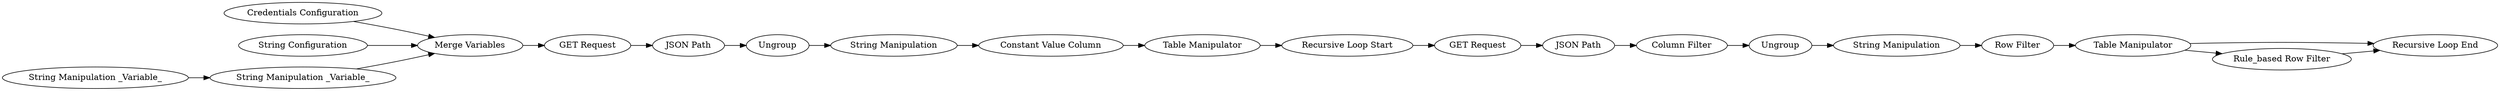 digraph {
	1 [label="Credentials Configuration"]
	2 [label="String Configuration"]
	10 [label="Recursive Loop Start"]
	11 [label="Recursive Loop End"]
	22 [label="Rule_based Row Filter"]
	3 [label="String Manipulation _Variable_"]
	4 [label="Merge Variables"]
	5 [label="String Manipulation _Variable_"]
	6 [label="GET Request"]
	7 [label="JSON Path"]
	8 [label=Ungroup]
	9 [label="String Manipulation"]
	12 [label="Constant Value Column"]
	17 [label="Table Manipulator"]
	13 [label="GET Request"]
	14 [label="JSON Path"]
	15 [label="Column Filter"]
	16 [label=Ungroup]
	19 [label="Table Manipulator"]
	20 [label="Row Filter"]
	21 [label="String Manipulation"]
	3 -> 5
	5 -> 4
	6 -> 7
	7 -> 8
	8 -> 9
	9 -> 12
	12 -> 17
	13 -> 14
	14 -> 15
	15 -> 16
	16 -> 21
	20 -> 19
	21 -> 20
	1 -> 4
	2 -> 4
	10 -> 13
	22 -> 11
	4 -> 6
	17 -> 10
	19 -> 11
	19 -> 22
	rankdir=LR
}
